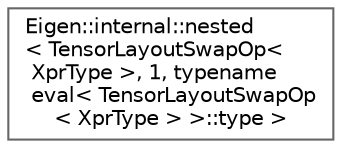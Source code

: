 digraph "类继承关系图"
{
 // LATEX_PDF_SIZE
  bgcolor="transparent";
  edge [fontname=Helvetica,fontsize=10,labelfontname=Helvetica,labelfontsize=10];
  node [fontname=Helvetica,fontsize=10,shape=box,height=0.2,width=0.4];
  rankdir="LR";
  Node0 [id="Node000000",label="Eigen::internal::nested\l\< TensorLayoutSwapOp\<\l XprType \>, 1, typename\l eval\< TensorLayoutSwapOp\l\< XprType \> \>::type \>",height=0.2,width=0.4,color="grey40", fillcolor="white", style="filled",URL="$struct_eigen_1_1internal_1_1nested_3_01_tensor_layout_swap_op_3_01_xpr_type_01_4_00_011_00_01typ6254865c69b0d0586b21be5155c49fd7.html",tooltip=" "];
}
